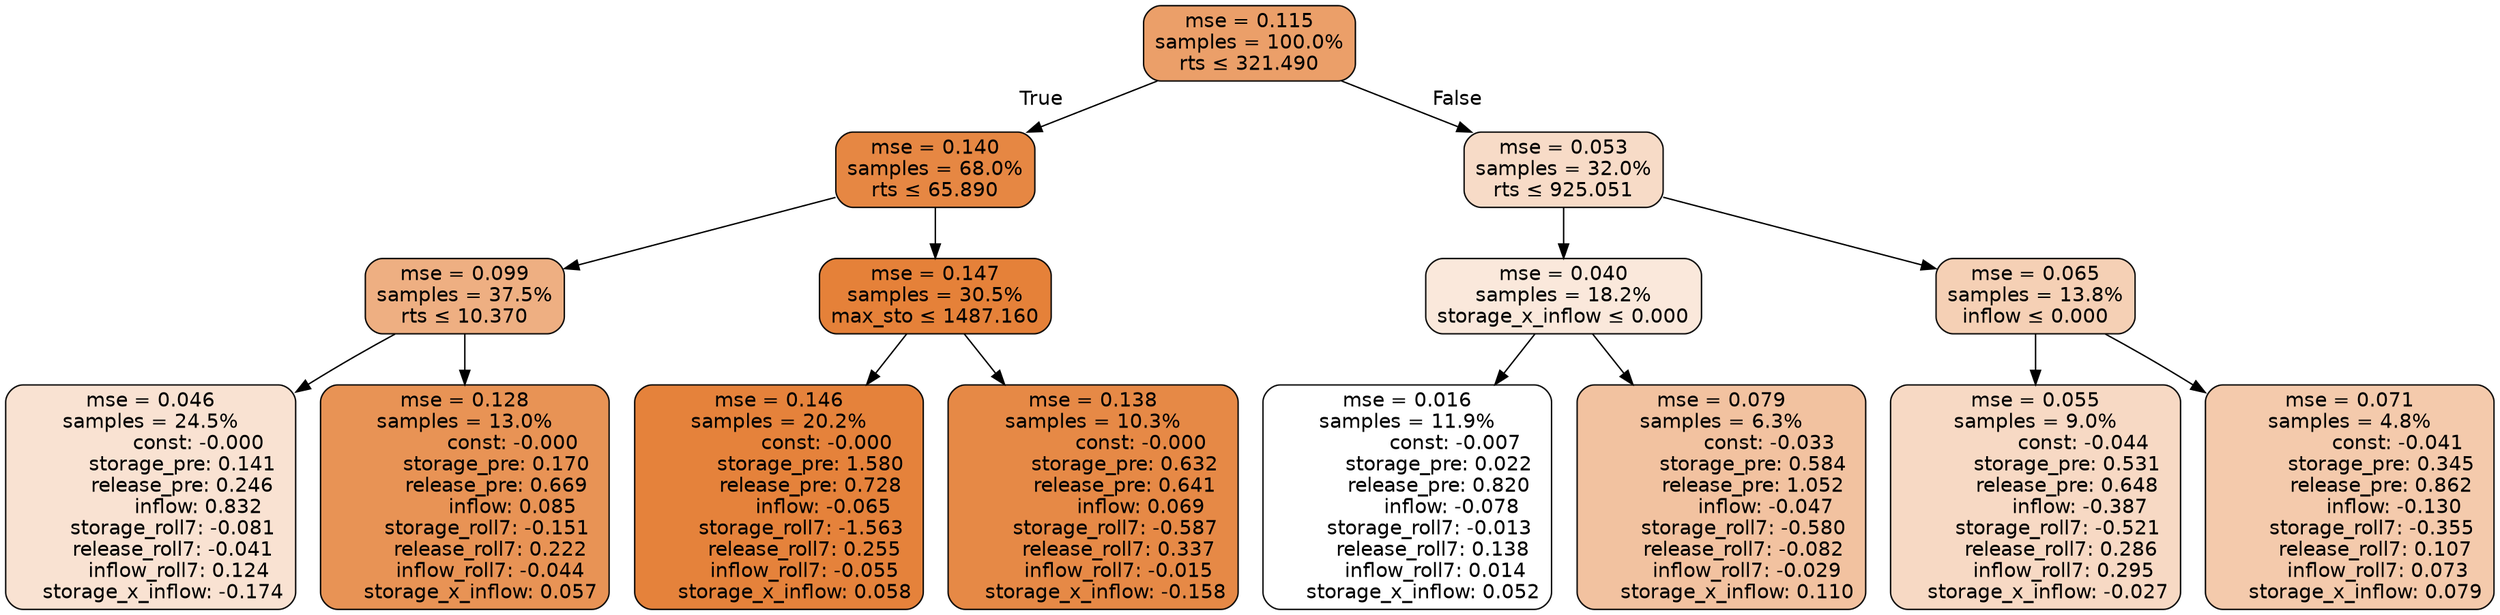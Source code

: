 digraph tree {
bgcolor="transparent"
node [shape=rectangle, style="filled, rounded", color="black", fontname=helvetica] ;
edge [fontname=helvetica] ;
	"0" [label="mse = 0.115
samples = 100.0%
rts &le; 321.490", fillcolor="#eb9f69"]
	"1" [label="mse = 0.140
samples = 68.0%
rts &le; 65.890", fillcolor="#e68743"]
	"2" [label="mse = 0.099
samples = 37.5%
rts &le; 10.370", fillcolor="#eeaf82"]
	"3" [label="mse = 0.046
samples = 24.5%
               const: -0.000
          storage_pre: 0.141
          release_pre: 0.246
               inflow: 0.832
       storage_roll7: -0.081
       release_roll7: -0.041
         inflow_roll7: 0.124
    storage_x_inflow: -0.174", fillcolor="#f9e2d2"]
	"4" [label="mse = 0.128
samples = 13.0%
               const: -0.000
          storage_pre: 0.170
          release_pre: 0.669
               inflow: 0.085
       storage_roll7: -0.151
        release_roll7: 0.222
        inflow_roll7: -0.044
     storage_x_inflow: 0.057", fillcolor="#e89355"]
	"5" [label="mse = 0.147
samples = 30.5%
max_sto &le; 1487.160", fillcolor="#e58139"]
	"6" [label="mse = 0.146
samples = 20.2%
               const: -0.000
          storage_pre: 1.580
          release_pre: 0.728
              inflow: -0.065
       storage_roll7: -1.563
        release_roll7: 0.255
        inflow_roll7: -0.055
     storage_x_inflow: 0.058", fillcolor="#e5823b"]
	"7" [label="mse = 0.138
samples = 10.3%
               const: -0.000
          storage_pre: 0.632
          release_pre: 0.641
               inflow: 0.069
       storage_roll7: -0.587
        release_roll7: 0.337
        inflow_roll7: -0.015
    storage_x_inflow: -0.158", fillcolor="#e68946"]
	"8" [label="mse = 0.053
samples = 32.0%
rts &le; 925.051", fillcolor="#f7dbc7"]
	"9" [label="mse = 0.040
samples = 18.2%
storage_x_inflow &le; 0.000", fillcolor="#fae8db"]
	"10" [label="mse = 0.016
samples = 11.9%
               const: -0.007
          storage_pre: 0.022
          release_pre: 0.820
              inflow: -0.078
       storage_roll7: -0.013
        release_roll7: 0.138
         inflow_roll7: 0.014
     storage_x_inflow: 0.052", fillcolor="#ffffff"]
	"11" [label="mse = 0.079
samples = 6.3%
               const: -0.033
          storage_pre: 0.584
          release_pre: 1.052
              inflow: -0.047
       storage_roll7: -0.580
       release_roll7: -0.082
        inflow_roll7: -0.029
     storage_x_inflow: 0.110", fillcolor="#f2c2a0"]
	"12" [label="mse = 0.065
samples = 13.8%
inflow &le; 0.000", fillcolor="#f5d0b5"]
	"13" [label="mse = 0.055
samples = 9.0%
               const: -0.044
          storage_pre: 0.531
          release_pre: 0.648
              inflow: -0.387
       storage_roll7: -0.521
        release_roll7: 0.286
         inflow_roll7: 0.295
    storage_x_inflow: -0.027", fillcolor="#f7d9c4"]
	"14" [label="mse = 0.071
samples = 4.8%
               const: -0.041
          storage_pre: 0.345
          release_pre: 0.862
              inflow: -0.130
       storage_roll7: -0.355
        release_roll7: 0.107
         inflow_roll7: 0.073
     storage_x_inflow: 0.079", fillcolor="#f4caac"]

	"0" -> "1" [labeldistance=2.5, labelangle=45, headlabel="True"]
	"1" -> "2"
	"2" -> "3"
	"2" -> "4"
	"1" -> "5"
	"5" -> "6"
	"5" -> "7"
	"0" -> "8" [labeldistance=2.5, labelangle=-45, headlabel="False"]
	"8" -> "9"
	"9" -> "10"
	"9" -> "11"
	"8" -> "12"
	"12" -> "13"
	"12" -> "14"
}
